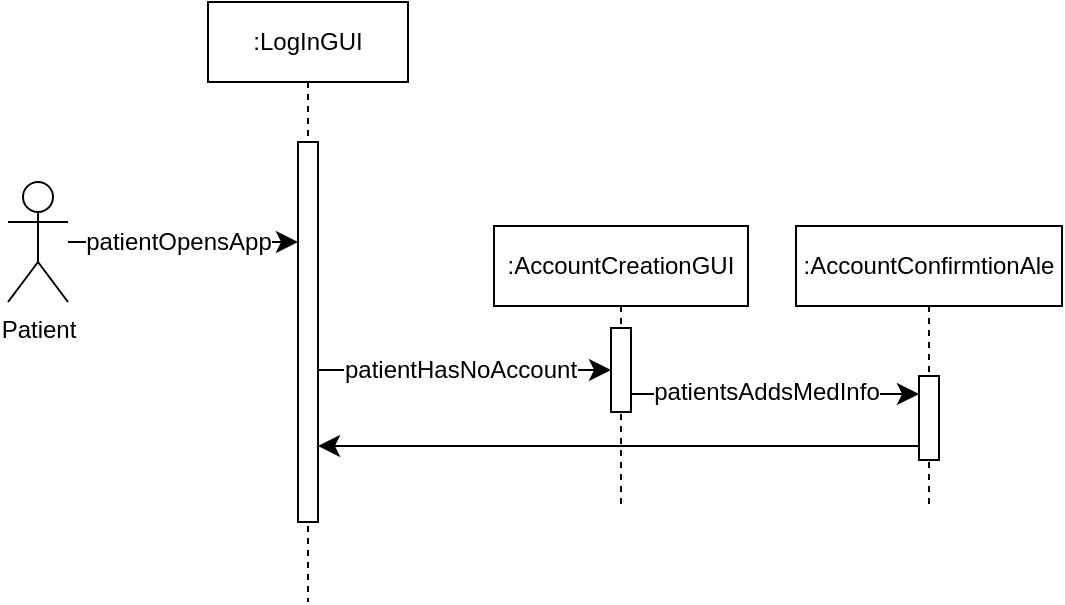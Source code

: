 <mxfile version="24.7.17">
  <diagram name="Page-1" id="2YBvvXClWsGukQMizWep">
    <mxGraphModel dx="552" dy="346" grid="0" gridSize="10" guides="1" tooltips="1" connect="1" arrows="1" fold="1" page="1" pageScale="1" pageWidth="850" pageHeight="1100" background="#ffffff" math="0" shadow="0">
      <root>
        <mxCell id="0" />
        <mxCell id="1" parent="0" />
        <mxCell id="aM9ryv3xv72pqoxQDRHE-1" value=":LogInGUI" style="shape=umlLifeline;perimeter=lifelinePerimeter;whiteSpace=wrap;html=1;container=0;dropTarget=0;collapsible=0;recursiveResize=0;outlineConnect=0;portConstraint=eastwest;newEdgeStyle={&quot;edgeStyle&quot;:&quot;elbowEdgeStyle&quot;,&quot;elbow&quot;:&quot;vertical&quot;,&quot;curved&quot;:0,&quot;rounded&quot;:0};" parent="1" vertex="1">
          <mxGeometry x="191" y="50" width="100" height="300" as="geometry" />
        </mxCell>
        <mxCell id="aM9ryv3xv72pqoxQDRHE-2" value="" style="html=1;points=[];perimeter=orthogonalPerimeter;outlineConnect=0;targetShapes=umlLifeline;portConstraint=eastwest;newEdgeStyle={&quot;edgeStyle&quot;:&quot;elbowEdgeStyle&quot;,&quot;elbow&quot;:&quot;vertical&quot;,&quot;curved&quot;:0,&quot;rounded&quot;:0};" parent="aM9ryv3xv72pqoxQDRHE-1" vertex="1">
          <mxGeometry x="45" y="70" width="10" height="190" as="geometry" />
        </mxCell>
        <mxCell id="aM9ryv3xv72pqoxQDRHE-5" value=":AccountCreationGUI" style="shape=umlLifeline;perimeter=lifelinePerimeter;whiteSpace=wrap;html=1;container=0;dropTarget=0;collapsible=0;recursiveResize=0;outlineConnect=0;portConstraint=eastwest;newEdgeStyle={&quot;edgeStyle&quot;:&quot;elbowEdgeStyle&quot;,&quot;elbow&quot;:&quot;vertical&quot;,&quot;curved&quot;:0,&quot;rounded&quot;:0};" parent="1" vertex="1">
          <mxGeometry x="334" y="162" width="127" height="142" as="geometry" />
        </mxCell>
        <mxCell id="aM9ryv3xv72pqoxQDRHE-6" value="" style="html=1;points=[];perimeter=orthogonalPerimeter;outlineConnect=0;targetShapes=umlLifeline;portConstraint=eastwest;newEdgeStyle={&quot;edgeStyle&quot;:&quot;elbowEdgeStyle&quot;,&quot;elbow&quot;:&quot;vertical&quot;,&quot;curved&quot;:0,&quot;rounded&quot;:0};" parent="aM9ryv3xv72pqoxQDRHE-5" vertex="1">
          <mxGeometry x="58.5" y="51" width="10" height="42" as="geometry" />
        </mxCell>
        <mxCell id="JPjZ9n4mydb_W1zHjXlX-1" value="" style="edgeStyle=none;curved=1;rounded=0;orthogonalLoop=1;jettySize=auto;html=1;fontSize=12;startSize=8;endSize=8;" parent="1" source="W02SHAz67EgGQIxPDvYj-1" target="aM9ryv3xv72pqoxQDRHE-2" edge="1">
          <mxGeometry relative="1" as="geometry" />
        </mxCell>
        <mxCell id="FpNr1gH__5IdUl0Pg7lG-1" value="patientOpensApp" style="edgeLabel;html=1;align=center;verticalAlign=middle;resizable=0;points=[];fontSize=12;" vertex="1" connectable="0" parent="JPjZ9n4mydb_W1zHjXlX-1">
          <mxGeometry x="0.076" y="2" relative="1" as="geometry">
            <mxPoint x="-7" y="2" as="offset" />
          </mxGeometry>
        </mxCell>
        <mxCell id="W02SHAz67EgGQIxPDvYj-1" value="Patient" style="shape=umlActor;verticalLabelPosition=bottom;verticalAlign=top;html=1;outlineConnect=0;" parent="1" vertex="1">
          <mxGeometry x="91" y="140" width="30" height="60" as="geometry" />
        </mxCell>
        <mxCell id="JPjZ9n4mydb_W1zHjXlX-2" style="edgeStyle=elbowEdgeStyle;curved=0;rounded=0;orthogonalLoop=1;jettySize=auto;html=1;elbow=vertical;fontSize=12;startSize=8;endSize=8;" parent="1" source="aM9ryv3xv72pqoxQDRHE-2" target="aM9ryv3xv72pqoxQDRHE-6" edge="1">
          <mxGeometry relative="1" as="geometry" />
        </mxCell>
        <mxCell id="JPjZ9n4mydb_W1zHjXlX-3" value="patientHasNoAccount" style="edgeLabel;html=1;align=center;verticalAlign=middle;resizable=0;points=[];fontSize=12;" parent="JPjZ9n4mydb_W1zHjXlX-2" vertex="1" connectable="0">
          <mxGeometry x="0.125" y="1" relative="1" as="geometry">
            <mxPoint x="-12" y="1" as="offset" />
          </mxGeometry>
        </mxCell>
        <mxCell id="FpNr1gH__5IdUl0Pg7lG-3" value=":AccountConfirmtionAle" style="shape=umlLifeline;perimeter=lifelinePerimeter;whiteSpace=wrap;html=1;container=0;dropTarget=0;collapsible=0;recursiveResize=0;outlineConnect=0;portConstraint=eastwest;newEdgeStyle={&quot;edgeStyle&quot;:&quot;elbowEdgeStyle&quot;,&quot;elbow&quot;:&quot;vertical&quot;,&quot;curved&quot;:0,&quot;rounded&quot;:0};" vertex="1" parent="1">
          <mxGeometry x="485" y="162" width="133" height="142" as="geometry" />
        </mxCell>
        <mxCell id="FpNr1gH__5IdUl0Pg7lG-4" value="" style="html=1;points=[];perimeter=orthogonalPerimeter;outlineConnect=0;targetShapes=umlLifeline;portConstraint=eastwest;newEdgeStyle={&quot;edgeStyle&quot;:&quot;elbowEdgeStyle&quot;,&quot;elbow&quot;:&quot;vertical&quot;,&quot;curved&quot;:0,&quot;rounded&quot;:0};" vertex="1" parent="FpNr1gH__5IdUl0Pg7lG-3">
          <mxGeometry x="61.5" y="75" width="10" height="42" as="geometry" />
        </mxCell>
        <mxCell id="FpNr1gH__5IdUl0Pg7lG-5" value="" style="edgeStyle=elbowEdgeStyle;curved=0;rounded=0;orthogonalLoop=1;jettySize=auto;html=1;elbow=vertical;fontSize=12;startSize=8;endSize=8;" edge="1" parent="1" source="aM9ryv3xv72pqoxQDRHE-6" target="FpNr1gH__5IdUl0Pg7lG-4">
          <mxGeometry relative="1" as="geometry" />
        </mxCell>
        <mxCell id="FpNr1gH__5IdUl0Pg7lG-10" value="patientsAddsMedInfo" style="edgeLabel;html=1;align=center;verticalAlign=middle;resizable=0;points=[];fontSize=12;" vertex="1" connectable="0" parent="FpNr1gH__5IdUl0Pg7lG-5">
          <mxGeometry x="0.203" relative="1" as="geometry">
            <mxPoint x="-19" y="-1" as="offset" />
          </mxGeometry>
        </mxCell>
        <mxCell id="FpNr1gH__5IdUl0Pg7lG-11" style="edgeStyle=elbowEdgeStyle;curved=0;rounded=0;orthogonalLoop=1;jettySize=auto;html=1;elbow=vertical;fontSize=12;startSize=8;endSize=8;" edge="1" parent="1" source="FpNr1gH__5IdUl0Pg7lG-4" target="aM9ryv3xv72pqoxQDRHE-2">
          <mxGeometry relative="1" as="geometry">
            <mxPoint x="249" y="255" as="targetPoint" />
            <Array as="points">
              <mxPoint x="395" y="272" />
            </Array>
          </mxGeometry>
        </mxCell>
      </root>
    </mxGraphModel>
  </diagram>
</mxfile>

